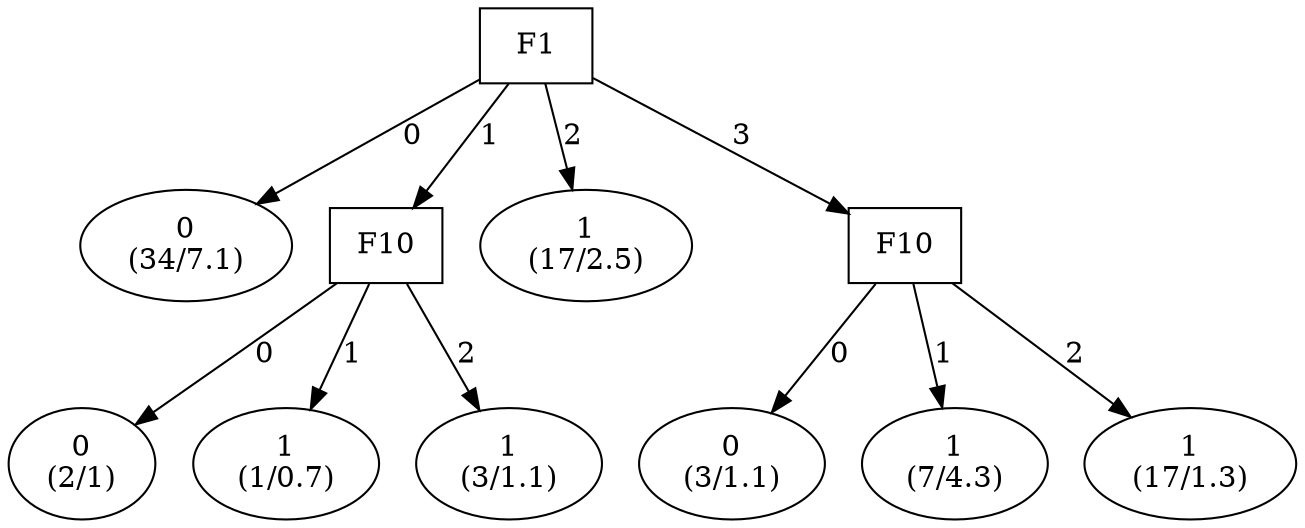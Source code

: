 digraph YaDT {
n0 [ shape=box, label="F1\n"]
n0 -> n1 [label="0"]
n1 [ shape=ellipse, label="0\n(34/7.1)"]
n0 -> n2 [label="1"]
n2 [ shape=box, label="F10\n"]
n2 -> n3 [label="0"]
n3 [ shape=ellipse, label="0\n(2/1)"]
n2 -> n4 [label="1"]
n4 [ shape=ellipse, label="1\n(1/0.7)"]
n2 -> n5 [label="2"]
n5 [ shape=ellipse, label="1\n(3/1.1)"]
n0 -> n7 [label="2"]
n7 [ shape=ellipse, label="1\n(17/2.5)"]
n0 -> n8 [label="3"]
n8 [ shape=box, label="F10\n"]
n8 -> n9 [label="0"]
n9 [ shape=ellipse, label="0\n(3/1.1)"]
n8 -> n10 [label="1"]
n10 [ shape=ellipse, label="1\n(7/4.3)"]
n8 -> n11 [label="2"]
n11 [ shape=ellipse, label="1\n(17/1.3)"]
}
